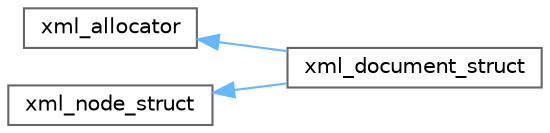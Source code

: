 digraph "类继承关系图"
{
 // INTERACTIVE_SVG=YES
 // LATEX_PDF_SIZE
  bgcolor="transparent";
  edge [fontname=Helvetica,fontsize=10,labelfontname=Helvetica,labelfontsize=10];
  node [fontname=Helvetica,fontsize=10,shape=box,height=0.2,width=0.4];
  rankdir="LR";
  Node0 [id="Node000000",label="xml_allocator",height=0.2,width=0.4,color="grey40", fillcolor="white", style="filled",URL="$d3/dae/structxml__allocator.html",tooltip=" "];
  Node0 -> Node1 [id="edge374_Node000000_Node000001",dir="back",color="steelblue1",style="solid",tooltip=" "];
  Node1 [id="Node000001",label="xml_document_struct",height=0.2,width=0.4,color="grey40", fillcolor="white", style="filled",URL="$d3/dde/structxml__document__struct.html",tooltip=" "];
  Node2 [id="Node000002",label="xml_node_struct",height=0.2,width=0.4,color="grey40", fillcolor="white", style="filled",URL="$d9/dad/classxml__node__struct.html",tooltip=" "];
  Node2 -> Node1 [id="edge375_Node000002_Node000001",dir="back",color="steelblue1",style="solid",tooltip=" "];
}
